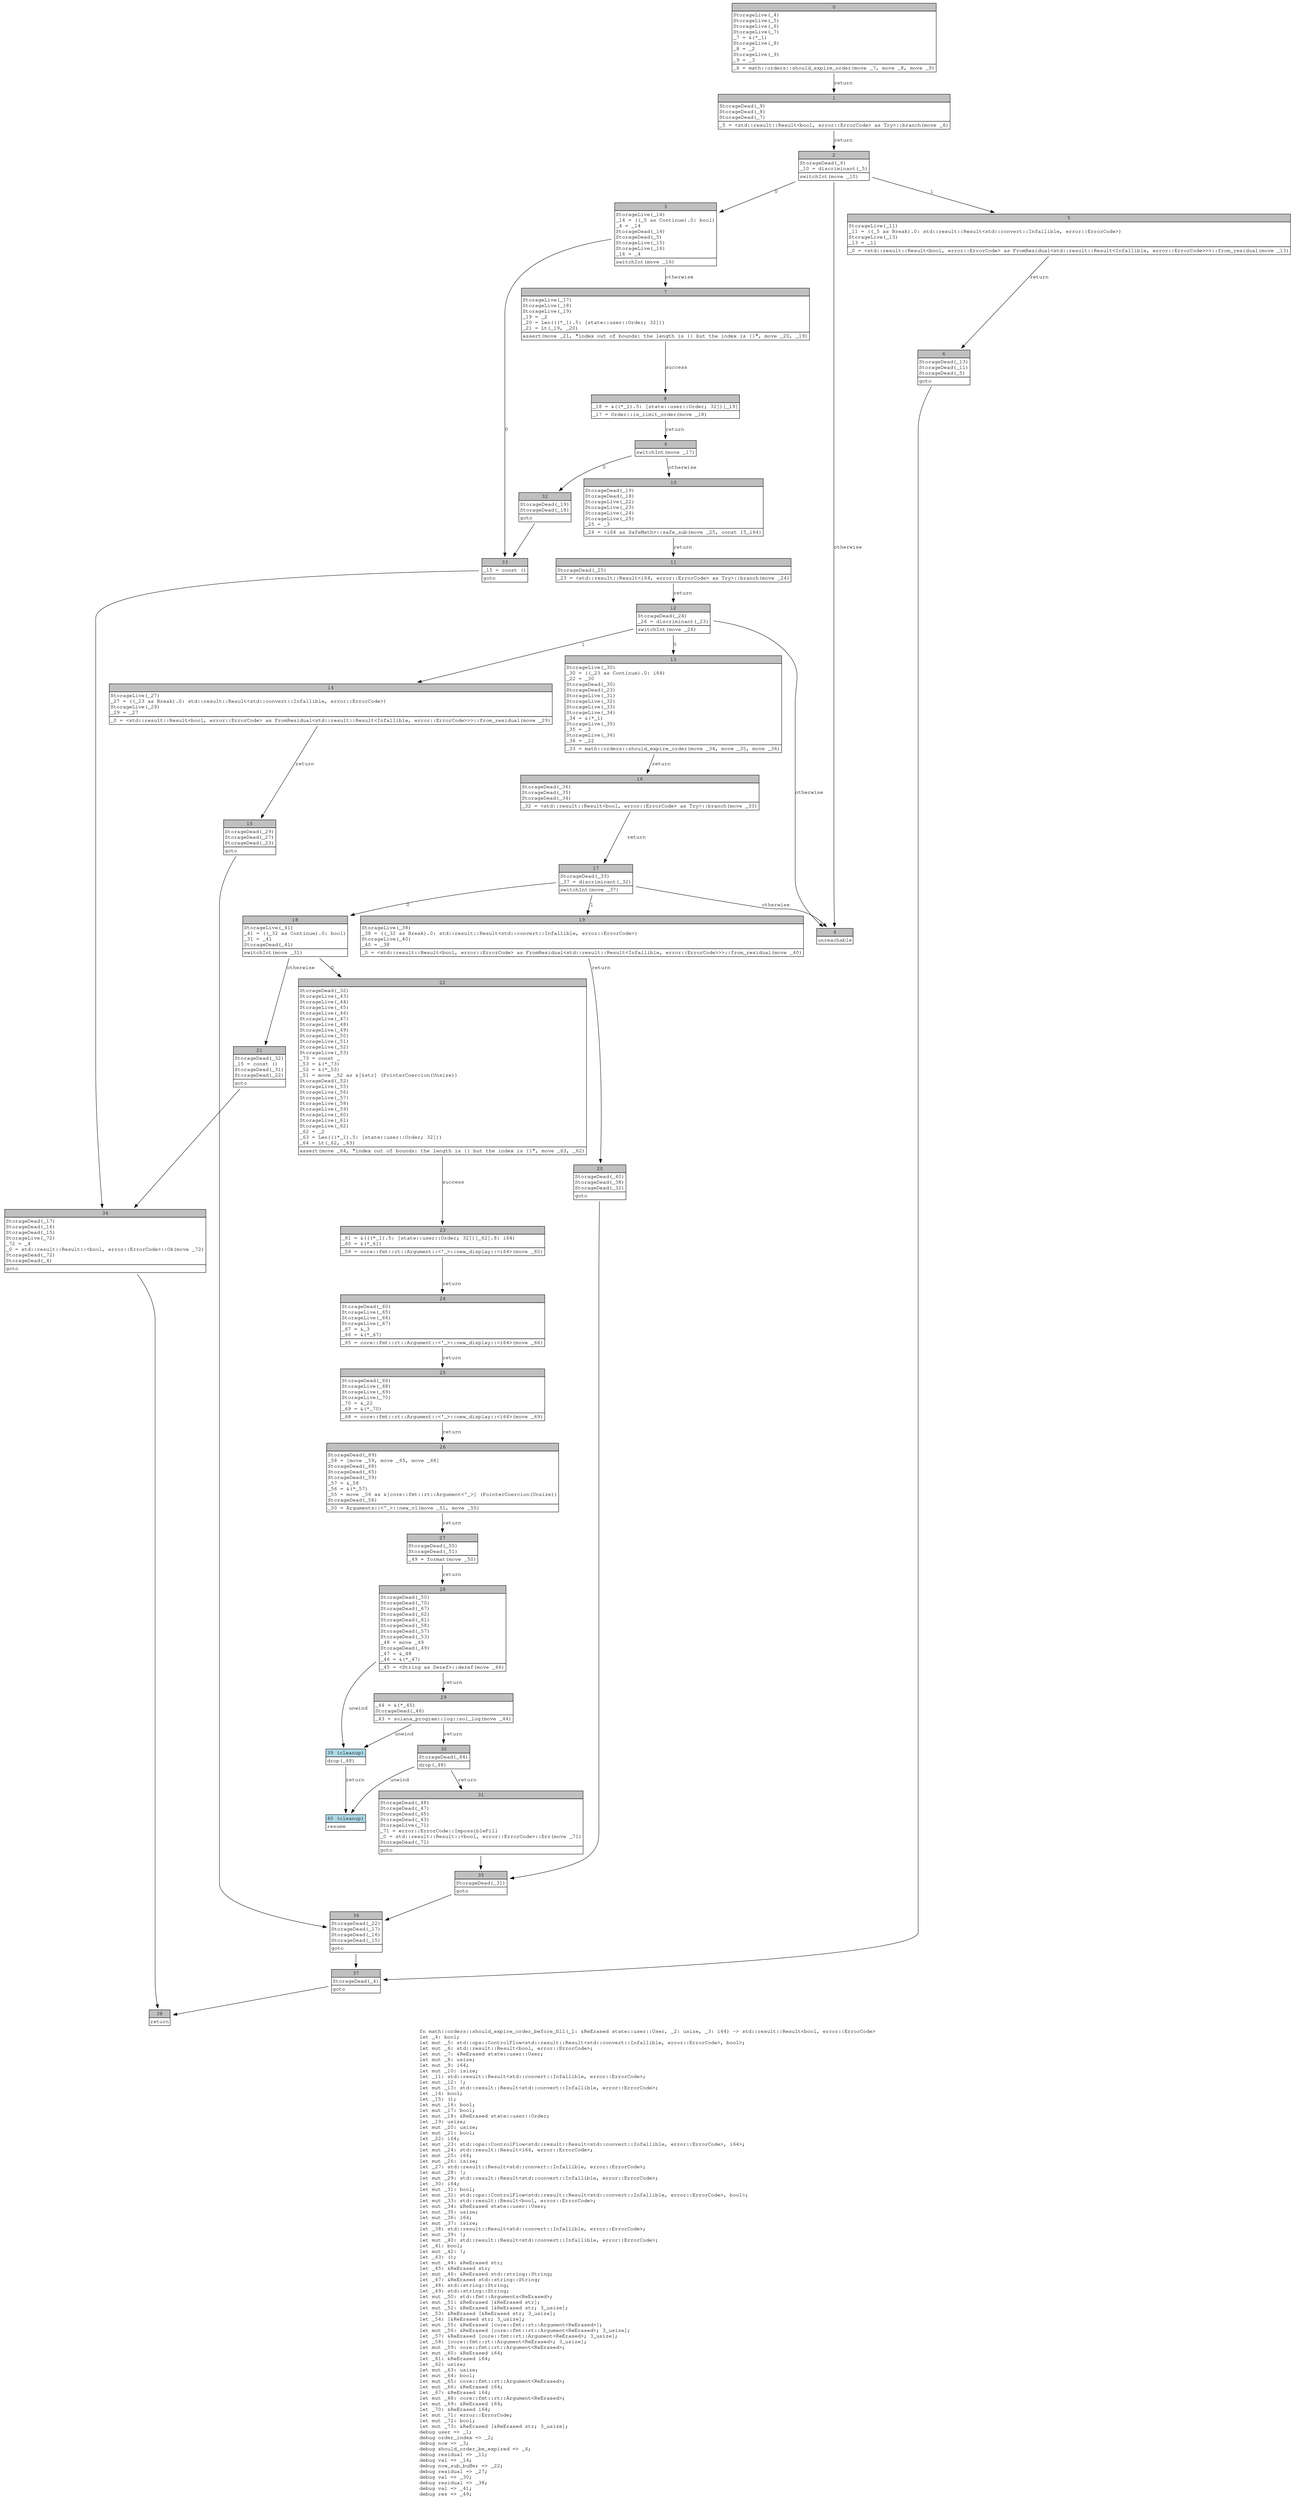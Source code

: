 digraph Mir_0_2599 {
    graph [fontname="Courier, monospace"];
    node [fontname="Courier, monospace"];
    edge [fontname="Courier, monospace"];
    label=<fn math::orders::should_expire_order_before_fill(_1: &amp;ReErased state::user::User, _2: usize, _3: i64) -&gt; std::result::Result&lt;bool, error::ErrorCode&gt;<br align="left"/>let _4: bool;<br align="left"/>let mut _5: std::ops::ControlFlow&lt;std::result::Result&lt;std::convert::Infallible, error::ErrorCode&gt;, bool&gt;;<br align="left"/>let mut _6: std::result::Result&lt;bool, error::ErrorCode&gt;;<br align="left"/>let mut _7: &amp;ReErased state::user::User;<br align="left"/>let mut _8: usize;<br align="left"/>let mut _9: i64;<br align="left"/>let mut _10: isize;<br align="left"/>let _11: std::result::Result&lt;std::convert::Infallible, error::ErrorCode&gt;;<br align="left"/>let mut _12: !;<br align="left"/>let mut _13: std::result::Result&lt;std::convert::Infallible, error::ErrorCode&gt;;<br align="left"/>let _14: bool;<br align="left"/>let _15: ();<br align="left"/>let mut _16: bool;<br align="left"/>let mut _17: bool;<br align="left"/>let mut _18: &amp;ReErased state::user::Order;<br align="left"/>let _19: usize;<br align="left"/>let mut _20: usize;<br align="left"/>let mut _21: bool;<br align="left"/>let _22: i64;<br align="left"/>let mut _23: std::ops::ControlFlow&lt;std::result::Result&lt;std::convert::Infallible, error::ErrorCode&gt;, i64&gt;;<br align="left"/>let mut _24: std::result::Result&lt;i64, error::ErrorCode&gt;;<br align="left"/>let mut _25: i64;<br align="left"/>let mut _26: isize;<br align="left"/>let _27: std::result::Result&lt;std::convert::Infallible, error::ErrorCode&gt;;<br align="left"/>let mut _28: !;<br align="left"/>let mut _29: std::result::Result&lt;std::convert::Infallible, error::ErrorCode&gt;;<br align="left"/>let _30: i64;<br align="left"/>let mut _31: bool;<br align="left"/>let mut _32: std::ops::ControlFlow&lt;std::result::Result&lt;std::convert::Infallible, error::ErrorCode&gt;, bool&gt;;<br align="left"/>let mut _33: std::result::Result&lt;bool, error::ErrorCode&gt;;<br align="left"/>let mut _34: &amp;ReErased state::user::User;<br align="left"/>let mut _35: usize;<br align="left"/>let mut _36: i64;<br align="left"/>let mut _37: isize;<br align="left"/>let _38: std::result::Result&lt;std::convert::Infallible, error::ErrorCode&gt;;<br align="left"/>let mut _39: !;<br align="left"/>let mut _40: std::result::Result&lt;std::convert::Infallible, error::ErrorCode&gt;;<br align="left"/>let _41: bool;<br align="left"/>let mut _42: !;<br align="left"/>let _43: ();<br align="left"/>let mut _44: &amp;ReErased str;<br align="left"/>let _45: &amp;ReErased str;<br align="left"/>let mut _46: &amp;ReErased std::string::String;<br align="left"/>let _47: &amp;ReErased std::string::String;<br align="left"/>let _48: std::string::String;<br align="left"/>let _49: std::string::String;<br align="left"/>let mut _50: std::fmt::Arguments&lt;ReErased&gt;;<br align="left"/>let mut _51: &amp;ReErased [&amp;ReErased str];<br align="left"/>let mut _52: &amp;ReErased [&amp;ReErased str; 3_usize];<br align="left"/>let _53: &amp;ReErased [&amp;ReErased str; 3_usize];<br align="left"/>let _54: [&amp;ReErased str; 3_usize];<br align="left"/>let mut _55: &amp;ReErased [core::fmt::rt::Argument&lt;ReErased&gt;];<br align="left"/>let mut _56: &amp;ReErased [core::fmt::rt::Argument&lt;ReErased&gt;; 3_usize];<br align="left"/>let _57: &amp;ReErased [core::fmt::rt::Argument&lt;ReErased&gt;; 3_usize];<br align="left"/>let _58: [core::fmt::rt::Argument&lt;ReErased&gt;; 3_usize];<br align="left"/>let mut _59: core::fmt::rt::Argument&lt;ReErased&gt;;<br align="left"/>let mut _60: &amp;ReErased i64;<br align="left"/>let _61: &amp;ReErased i64;<br align="left"/>let _62: usize;<br align="left"/>let mut _63: usize;<br align="left"/>let mut _64: bool;<br align="left"/>let mut _65: core::fmt::rt::Argument&lt;ReErased&gt;;<br align="left"/>let mut _66: &amp;ReErased i64;<br align="left"/>let _67: &amp;ReErased i64;<br align="left"/>let mut _68: core::fmt::rt::Argument&lt;ReErased&gt;;<br align="left"/>let mut _69: &amp;ReErased i64;<br align="left"/>let _70: &amp;ReErased i64;<br align="left"/>let mut _71: error::ErrorCode;<br align="left"/>let mut _72: bool;<br align="left"/>let mut _73: &amp;ReErased [&amp;ReErased str; 3_usize];<br align="left"/>debug user =&gt; _1;<br align="left"/>debug order_index =&gt; _2;<br align="left"/>debug now =&gt; _3;<br align="left"/>debug should_order_be_expired =&gt; _4;<br align="left"/>debug residual =&gt; _11;<br align="left"/>debug val =&gt; _14;<br align="left"/>debug now_sub_buffer =&gt; _22;<br align="left"/>debug residual =&gt; _27;<br align="left"/>debug val =&gt; _30;<br align="left"/>debug residual =&gt; _38;<br align="left"/>debug val =&gt; _41;<br align="left"/>debug res =&gt; _49;<br align="left"/>>;
    bb0__0_2599 [shape="none", label=<<table border="0" cellborder="1" cellspacing="0"><tr><td bgcolor="gray" align="center" colspan="1">0</td></tr><tr><td align="left" balign="left">StorageLive(_4)<br/>StorageLive(_5)<br/>StorageLive(_6)<br/>StorageLive(_7)<br/>_7 = &amp;(*_1)<br/>StorageLive(_8)<br/>_8 = _2<br/>StorageLive(_9)<br/>_9 = _3<br/></td></tr><tr><td align="left">_6 = math::orders::should_expire_order(move _7, move _8, move _9)</td></tr></table>>];
    bb1__0_2599 [shape="none", label=<<table border="0" cellborder="1" cellspacing="0"><tr><td bgcolor="gray" align="center" colspan="1">1</td></tr><tr><td align="left" balign="left">StorageDead(_9)<br/>StorageDead(_8)<br/>StorageDead(_7)<br/></td></tr><tr><td align="left">_5 = &lt;std::result::Result&lt;bool, error::ErrorCode&gt; as Try&gt;::branch(move _6)</td></tr></table>>];
    bb2__0_2599 [shape="none", label=<<table border="0" cellborder="1" cellspacing="0"><tr><td bgcolor="gray" align="center" colspan="1">2</td></tr><tr><td align="left" balign="left">StorageDead(_6)<br/>_10 = discriminant(_5)<br/></td></tr><tr><td align="left">switchInt(move _10)</td></tr></table>>];
    bb3__0_2599 [shape="none", label=<<table border="0" cellborder="1" cellspacing="0"><tr><td bgcolor="gray" align="center" colspan="1">3</td></tr><tr><td align="left" balign="left">StorageLive(_14)<br/>_14 = ((_5 as Continue).0: bool)<br/>_4 = _14<br/>StorageDead(_14)<br/>StorageDead(_5)<br/>StorageLive(_15)<br/>StorageLive(_16)<br/>_16 = _4<br/></td></tr><tr><td align="left">switchInt(move _16)</td></tr></table>>];
    bb4__0_2599 [shape="none", label=<<table border="0" cellborder="1" cellspacing="0"><tr><td bgcolor="gray" align="center" colspan="1">4</td></tr><tr><td align="left">unreachable</td></tr></table>>];
    bb5__0_2599 [shape="none", label=<<table border="0" cellborder="1" cellspacing="0"><tr><td bgcolor="gray" align="center" colspan="1">5</td></tr><tr><td align="left" balign="left">StorageLive(_11)<br/>_11 = ((_5 as Break).0: std::result::Result&lt;std::convert::Infallible, error::ErrorCode&gt;)<br/>StorageLive(_13)<br/>_13 = _11<br/></td></tr><tr><td align="left">_0 = &lt;std::result::Result&lt;bool, error::ErrorCode&gt; as FromResidual&lt;std::result::Result&lt;Infallible, error::ErrorCode&gt;&gt;&gt;::from_residual(move _13)</td></tr></table>>];
    bb6__0_2599 [shape="none", label=<<table border="0" cellborder="1" cellspacing="0"><tr><td bgcolor="gray" align="center" colspan="1">6</td></tr><tr><td align="left" balign="left">StorageDead(_13)<br/>StorageDead(_11)<br/>StorageDead(_5)<br/></td></tr><tr><td align="left">goto</td></tr></table>>];
    bb7__0_2599 [shape="none", label=<<table border="0" cellborder="1" cellspacing="0"><tr><td bgcolor="gray" align="center" colspan="1">7</td></tr><tr><td align="left" balign="left">StorageLive(_17)<br/>StorageLive(_18)<br/>StorageLive(_19)<br/>_19 = _2<br/>_20 = Len(((*_1).5: [state::user::Order; 32]))<br/>_21 = Lt(_19, _20)<br/></td></tr><tr><td align="left">assert(move _21, &quot;index out of bounds: the length is {} but the index is {}&quot;, move _20, _19)</td></tr></table>>];
    bb8__0_2599 [shape="none", label=<<table border="0" cellborder="1" cellspacing="0"><tr><td bgcolor="gray" align="center" colspan="1">8</td></tr><tr><td align="left" balign="left">_18 = &amp;((*_1).5: [state::user::Order; 32])[_19]<br/></td></tr><tr><td align="left">_17 = Order::is_limit_order(move _18)</td></tr></table>>];
    bb9__0_2599 [shape="none", label=<<table border="0" cellborder="1" cellspacing="0"><tr><td bgcolor="gray" align="center" colspan="1">9</td></tr><tr><td align="left">switchInt(move _17)</td></tr></table>>];
    bb10__0_2599 [shape="none", label=<<table border="0" cellborder="1" cellspacing="0"><tr><td bgcolor="gray" align="center" colspan="1">10</td></tr><tr><td align="left" balign="left">StorageDead(_19)<br/>StorageDead(_18)<br/>StorageLive(_22)<br/>StorageLive(_23)<br/>StorageLive(_24)<br/>StorageLive(_25)<br/>_25 = _3<br/></td></tr><tr><td align="left">_24 = &lt;i64 as SafeMath&gt;::safe_sub(move _25, const 15_i64)</td></tr></table>>];
    bb11__0_2599 [shape="none", label=<<table border="0" cellborder="1" cellspacing="0"><tr><td bgcolor="gray" align="center" colspan="1">11</td></tr><tr><td align="left" balign="left">StorageDead(_25)<br/></td></tr><tr><td align="left">_23 = &lt;std::result::Result&lt;i64, error::ErrorCode&gt; as Try&gt;::branch(move _24)</td></tr></table>>];
    bb12__0_2599 [shape="none", label=<<table border="0" cellborder="1" cellspacing="0"><tr><td bgcolor="gray" align="center" colspan="1">12</td></tr><tr><td align="left" balign="left">StorageDead(_24)<br/>_26 = discriminant(_23)<br/></td></tr><tr><td align="left">switchInt(move _26)</td></tr></table>>];
    bb13__0_2599 [shape="none", label=<<table border="0" cellborder="1" cellspacing="0"><tr><td bgcolor="gray" align="center" colspan="1">13</td></tr><tr><td align="left" balign="left">StorageLive(_30)<br/>_30 = ((_23 as Continue).0: i64)<br/>_22 = _30<br/>StorageDead(_30)<br/>StorageDead(_23)<br/>StorageLive(_31)<br/>StorageLive(_32)<br/>StorageLive(_33)<br/>StorageLive(_34)<br/>_34 = &amp;(*_1)<br/>StorageLive(_35)<br/>_35 = _2<br/>StorageLive(_36)<br/>_36 = _22<br/></td></tr><tr><td align="left">_33 = math::orders::should_expire_order(move _34, move _35, move _36)</td></tr></table>>];
    bb14__0_2599 [shape="none", label=<<table border="0" cellborder="1" cellspacing="0"><tr><td bgcolor="gray" align="center" colspan="1">14</td></tr><tr><td align="left" balign="left">StorageLive(_27)<br/>_27 = ((_23 as Break).0: std::result::Result&lt;std::convert::Infallible, error::ErrorCode&gt;)<br/>StorageLive(_29)<br/>_29 = _27<br/></td></tr><tr><td align="left">_0 = &lt;std::result::Result&lt;bool, error::ErrorCode&gt; as FromResidual&lt;std::result::Result&lt;Infallible, error::ErrorCode&gt;&gt;&gt;::from_residual(move _29)</td></tr></table>>];
    bb15__0_2599 [shape="none", label=<<table border="0" cellborder="1" cellspacing="0"><tr><td bgcolor="gray" align="center" colspan="1">15</td></tr><tr><td align="left" balign="left">StorageDead(_29)<br/>StorageDead(_27)<br/>StorageDead(_23)<br/></td></tr><tr><td align="left">goto</td></tr></table>>];
    bb16__0_2599 [shape="none", label=<<table border="0" cellborder="1" cellspacing="0"><tr><td bgcolor="gray" align="center" colspan="1">16</td></tr><tr><td align="left" balign="left">StorageDead(_36)<br/>StorageDead(_35)<br/>StorageDead(_34)<br/></td></tr><tr><td align="left">_32 = &lt;std::result::Result&lt;bool, error::ErrorCode&gt; as Try&gt;::branch(move _33)</td></tr></table>>];
    bb17__0_2599 [shape="none", label=<<table border="0" cellborder="1" cellspacing="0"><tr><td bgcolor="gray" align="center" colspan="1">17</td></tr><tr><td align="left" balign="left">StorageDead(_33)<br/>_37 = discriminant(_32)<br/></td></tr><tr><td align="left">switchInt(move _37)</td></tr></table>>];
    bb18__0_2599 [shape="none", label=<<table border="0" cellborder="1" cellspacing="0"><tr><td bgcolor="gray" align="center" colspan="1">18</td></tr><tr><td align="left" balign="left">StorageLive(_41)<br/>_41 = ((_32 as Continue).0: bool)<br/>_31 = _41<br/>StorageDead(_41)<br/></td></tr><tr><td align="left">switchInt(move _31)</td></tr></table>>];
    bb19__0_2599 [shape="none", label=<<table border="0" cellborder="1" cellspacing="0"><tr><td bgcolor="gray" align="center" colspan="1">19</td></tr><tr><td align="left" balign="left">StorageLive(_38)<br/>_38 = ((_32 as Break).0: std::result::Result&lt;std::convert::Infallible, error::ErrorCode&gt;)<br/>StorageLive(_40)<br/>_40 = _38<br/></td></tr><tr><td align="left">_0 = &lt;std::result::Result&lt;bool, error::ErrorCode&gt; as FromResidual&lt;std::result::Result&lt;Infallible, error::ErrorCode&gt;&gt;&gt;::from_residual(move _40)</td></tr></table>>];
    bb20__0_2599 [shape="none", label=<<table border="0" cellborder="1" cellspacing="0"><tr><td bgcolor="gray" align="center" colspan="1">20</td></tr><tr><td align="left" balign="left">StorageDead(_40)<br/>StorageDead(_38)<br/>StorageDead(_32)<br/></td></tr><tr><td align="left">goto</td></tr></table>>];
    bb21__0_2599 [shape="none", label=<<table border="0" cellborder="1" cellspacing="0"><tr><td bgcolor="gray" align="center" colspan="1">21</td></tr><tr><td align="left" balign="left">StorageDead(_32)<br/>_15 = const ()<br/>StorageDead(_31)<br/>StorageDead(_22)<br/></td></tr><tr><td align="left">goto</td></tr></table>>];
    bb22__0_2599 [shape="none", label=<<table border="0" cellborder="1" cellspacing="0"><tr><td bgcolor="gray" align="center" colspan="1">22</td></tr><tr><td align="left" balign="left">StorageDead(_32)<br/>StorageLive(_43)<br/>StorageLive(_44)<br/>StorageLive(_45)<br/>StorageLive(_46)<br/>StorageLive(_47)<br/>StorageLive(_48)<br/>StorageLive(_49)<br/>StorageLive(_50)<br/>StorageLive(_51)<br/>StorageLive(_52)<br/>StorageLive(_53)<br/>_73 = const _<br/>_53 = &amp;(*_73)<br/>_52 = &amp;(*_53)<br/>_51 = move _52 as &amp;[&amp;str] (PointerCoercion(Unsize))<br/>StorageDead(_52)<br/>StorageLive(_55)<br/>StorageLive(_56)<br/>StorageLive(_57)<br/>StorageLive(_58)<br/>StorageLive(_59)<br/>StorageLive(_60)<br/>StorageLive(_61)<br/>StorageLive(_62)<br/>_62 = _2<br/>_63 = Len(((*_1).5: [state::user::Order; 32]))<br/>_64 = Lt(_62, _63)<br/></td></tr><tr><td align="left">assert(move _64, &quot;index out of bounds: the length is {} but the index is {}&quot;, move _63, _62)</td></tr></table>>];
    bb23__0_2599 [shape="none", label=<<table border="0" cellborder="1" cellspacing="0"><tr><td bgcolor="gray" align="center" colspan="1">23</td></tr><tr><td align="left" balign="left">_61 = &amp;(((*_1).5: [state::user::Order; 32])[_62].8: i64)<br/>_60 = &amp;(*_61)<br/></td></tr><tr><td align="left">_59 = core::fmt::rt::Argument::&lt;'_&gt;::new_display::&lt;i64&gt;(move _60)</td></tr></table>>];
    bb24__0_2599 [shape="none", label=<<table border="0" cellborder="1" cellspacing="0"><tr><td bgcolor="gray" align="center" colspan="1">24</td></tr><tr><td align="left" balign="left">StorageDead(_60)<br/>StorageLive(_65)<br/>StorageLive(_66)<br/>StorageLive(_67)<br/>_67 = &amp;_3<br/>_66 = &amp;(*_67)<br/></td></tr><tr><td align="left">_65 = core::fmt::rt::Argument::&lt;'_&gt;::new_display::&lt;i64&gt;(move _66)</td></tr></table>>];
    bb25__0_2599 [shape="none", label=<<table border="0" cellborder="1" cellspacing="0"><tr><td bgcolor="gray" align="center" colspan="1">25</td></tr><tr><td align="left" balign="left">StorageDead(_66)<br/>StorageLive(_68)<br/>StorageLive(_69)<br/>StorageLive(_70)<br/>_70 = &amp;_22<br/>_69 = &amp;(*_70)<br/></td></tr><tr><td align="left">_68 = core::fmt::rt::Argument::&lt;'_&gt;::new_display::&lt;i64&gt;(move _69)</td></tr></table>>];
    bb26__0_2599 [shape="none", label=<<table border="0" cellborder="1" cellspacing="0"><tr><td bgcolor="gray" align="center" colspan="1">26</td></tr><tr><td align="left" balign="left">StorageDead(_69)<br/>_58 = [move _59, move _65, move _68]<br/>StorageDead(_68)<br/>StorageDead(_65)<br/>StorageDead(_59)<br/>_57 = &amp;_58<br/>_56 = &amp;(*_57)<br/>_55 = move _56 as &amp;[core::fmt::rt::Argument&lt;'_&gt;] (PointerCoercion(Unsize))<br/>StorageDead(_56)<br/></td></tr><tr><td align="left">_50 = Arguments::&lt;'_&gt;::new_v1(move _51, move _55)</td></tr></table>>];
    bb27__0_2599 [shape="none", label=<<table border="0" cellborder="1" cellspacing="0"><tr><td bgcolor="gray" align="center" colspan="1">27</td></tr><tr><td align="left" balign="left">StorageDead(_55)<br/>StorageDead(_51)<br/></td></tr><tr><td align="left">_49 = format(move _50)</td></tr></table>>];
    bb28__0_2599 [shape="none", label=<<table border="0" cellborder="1" cellspacing="0"><tr><td bgcolor="gray" align="center" colspan="1">28</td></tr><tr><td align="left" balign="left">StorageDead(_50)<br/>StorageDead(_70)<br/>StorageDead(_67)<br/>StorageDead(_62)<br/>StorageDead(_61)<br/>StorageDead(_58)<br/>StorageDead(_57)<br/>StorageDead(_53)<br/>_48 = move _49<br/>StorageDead(_49)<br/>_47 = &amp;_48<br/>_46 = &amp;(*_47)<br/></td></tr><tr><td align="left">_45 = &lt;String as Deref&gt;::deref(move _46)</td></tr></table>>];
    bb29__0_2599 [shape="none", label=<<table border="0" cellborder="1" cellspacing="0"><tr><td bgcolor="gray" align="center" colspan="1">29</td></tr><tr><td align="left" balign="left">_44 = &amp;(*_45)<br/>StorageDead(_46)<br/></td></tr><tr><td align="left">_43 = solana_program::log::sol_log(move _44)</td></tr></table>>];
    bb30__0_2599 [shape="none", label=<<table border="0" cellborder="1" cellspacing="0"><tr><td bgcolor="gray" align="center" colspan="1">30</td></tr><tr><td align="left" balign="left">StorageDead(_44)<br/></td></tr><tr><td align="left">drop(_48)</td></tr></table>>];
    bb31__0_2599 [shape="none", label=<<table border="0" cellborder="1" cellspacing="0"><tr><td bgcolor="gray" align="center" colspan="1">31</td></tr><tr><td align="left" balign="left">StorageDead(_48)<br/>StorageDead(_47)<br/>StorageDead(_45)<br/>StorageDead(_43)<br/>StorageLive(_71)<br/>_71 = error::ErrorCode::ImpossibleFill<br/>_0 = std::result::Result::&lt;bool, error::ErrorCode&gt;::Err(move _71)<br/>StorageDead(_71)<br/></td></tr><tr><td align="left">goto</td></tr></table>>];
    bb32__0_2599 [shape="none", label=<<table border="0" cellborder="1" cellspacing="0"><tr><td bgcolor="gray" align="center" colspan="1">32</td></tr><tr><td align="left" balign="left">StorageDead(_19)<br/>StorageDead(_18)<br/></td></tr><tr><td align="left">goto</td></tr></table>>];
    bb33__0_2599 [shape="none", label=<<table border="0" cellborder="1" cellspacing="0"><tr><td bgcolor="gray" align="center" colspan="1">33</td></tr><tr><td align="left" balign="left">_15 = const ()<br/></td></tr><tr><td align="left">goto</td></tr></table>>];
    bb34__0_2599 [shape="none", label=<<table border="0" cellborder="1" cellspacing="0"><tr><td bgcolor="gray" align="center" colspan="1">34</td></tr><tr><td align="left" balign="left">StorageDead(_17)<br/>StorageDead(_16)<br/>StorageDead(_15)<br/>StorageLive(_72)<br/>_72 = _4<br/>_0 = std::result::Result::&lt;bool, error::ErrorCode&gt;::Ok(move _72)<br/>StorageDead(_72)<br/>StorageDead(_4)<br/></td></tr><tr><td align="left">goto</td></tr></table>>];
    bb35__0_2599 [shape="none", label=<<table border="0" cellborder="1" cellspacing="0"><tr><td bgcolor="gray" align="center" colspan="1">35</td></tr><tr><td align="left" balign="left">StorageDead(_31)<br/></td></tr><tr><td align="left">goto</td></tr></table>>];
    bb36__0_2599 [shape="none", label=<<table border="0" cellborder="1" cellspacing="0"><tr><td bgcolor="gray" align="center" colspan="1">36</td></tr><tr><td align="left" balign="left">StorageDead(_22)<br/>StorageDead(_17)<br/>StorageDead(_16)<br/>StorageDead(_15)<br/></td></tr><tr><td align="left">goto</td></tr></table>>];
    bb37__0_2599 [shape="none", label=<<table border="0" cellborder="1" cellspacing="0"><tr><td bgcolor="gray" align="center" colspan="1">37</td></tr><tr><td align="left" balign="left">StorageDead(_4)<br/></td></tr><tr><td align="left">goto</td></tr></table>>];
    bb38__0_2599 [shape="none", label=<<table border="0" cellborder="1" cellspacing="0"><tr><td bgcolor="gray" align="center" colspan="1">38</td></tr><tr><td align="left">return</td></tr></table>>];
    bb39__0_2599 [shape="none", label=<<table border="0" cellborder="1" cellspacing="0"><tr><td bgcolor="lightblue" align="center" colspan="1">39 (cleanup)</td></tr><tr><td align="left">drop(_48)</td></tr></table>>];
    bb40__0_2599 [shape="none", label=<<table border="0" cellborder="1" cellspacing="0"><tr><td bgcolor="lightblue" align="center" colspan="1">40 (cleanup)</td></tr><tr><td align="left">resume</td></tr></table>>];
    bb0__0_2599 -> bb1__0_2599 [label="return"];
    bb1__0_2599 -> bb2__0_2599 [label="return"];
    bb2__0_2599 -> bb3__0_2599 [label="0"];
    bb2__0_2599 -> bb5__0_2599 [label="1"];
    bb2__0_2599 -> bb4__0_2599 [label="otherwise"];
    bb3__0_2599 -> bb33__0_2599 [label="0"];
    bb3__0_2599 -> bb7__0_2599 [label="otherwise"];
    bb5__0_2599 -> bb6__0_2599 [label="return"];
    bb6__0_2599 -> bb37__0_2599 [label=""];
    bb7__0_2599 -> bb8__0_2599 [label="success"];
    bb8__0_2599 -> bb9__0_2599 [label="return"];
    bb9__0_2599 -> bb32__0_2599 [label="0"];
    bb9__0_2599 -> bb10__0_2599 [label="otherwise"];
    bb10__0_2599 -> bb11__0_2599 [label="return"];
    bb11__0_2599 -> bb12__0_2599 [label="return"];
    bb12__0_2599 -> bb13__0_2599 [label="0"];
    bb12__0_2599 -> bb14__0_2599 [label="1"];
    bb12__0_2599 -> bb4__0_2599 [label="otherwise"];
    bb13__0_2599 -> bb16__0_2599 [label="return"];
    bb14__0_2599 -> bb15__0_2599 [label="return"];
    bb15__0_2599 -> bb36__0_2599 [label=""];
    bb16__0_2599 -> bb17__0_2599 [label="return"];
    bb17__0_2599 -> bb18__0_2599 [label="0"];
    bb17__0_2599 -> bb19__0_2599 [label="1"];
    bb17__0_2599 -> bb4__0_2599 [label="otherwise"];
    bb18__0_2599 -> bb22__0_2599 [label="0"];
    bb18__0_2599 -> bb21__0_2599 [label="otherwise"];
    bb19__0_2599 -> bb20__0_2599 [label="return"];
    bb20__0_2599 -> bb35__0_2599 [label=""];
    bb21__0_2599 -> bb34__0_2599 [label=""];
    bb22__0_2599 -> bb23__0_2599 [label="success"];
    bb23__0_2599 -> bb24__0_2599 [label="return"];
    bb24__0_2599 -> bb25__0_2599 [label="return"];
    bb25__0_2599 -> bb26__0_2599 [label="return"];
    bb26__0_2599 -> bb27__0_2599 [label="return"];
    bb27__0_2599 -> bb28__0_2599 [label="return"];
    bb28__0_2599 -> bb29__0_2599 [label="return"];
    bb28__0_2599 -> bb39__0_2599 [label="unwind"];
    bb29__0_2599 -> bb30__0_2599 [label="return"];
    bb29__0_2599 -> bb39__0_2599 [label="unwind"];
    bb30__0_2599 -> bb31__0_2599 [label="return"];
    bb30__0_2599 -> bb40__0_2599 [label="unwind"];
    bb31__0_2599 -> bb35__0_2599 [label=""];
    bb32__0_2599 -> bb33__0_2599 [label=""];
    bb33__0_2599 -> bb34__0_2599 [label=""];
    bb34__0_2599 -> bb38__0_2599 [label=""];
    bb35__0_2599 -> bb36__0_2599 [label=""];
    bb36__0_2599 -> bb37__0_2599 [label=""];
    bb37__0_2599 -> bb38__0_2599 [label=""];
    bb39__0_2599 -> bb40__0_2599 [label="return"];
}
